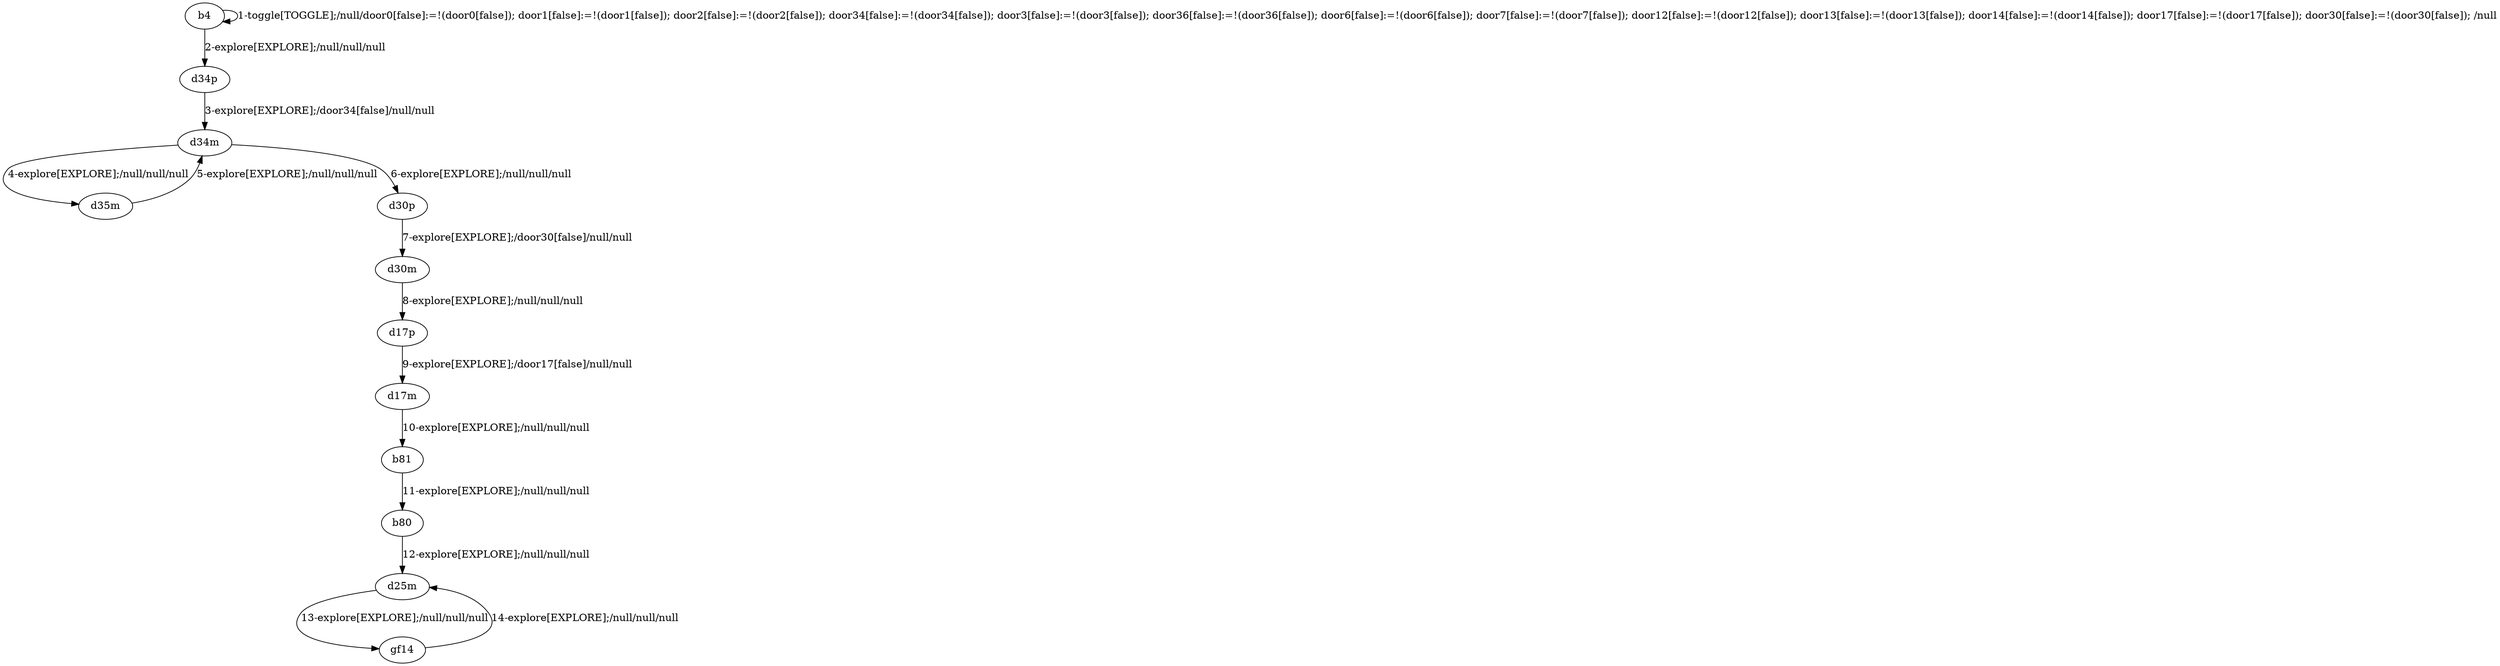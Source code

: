 # Total number of goals covered by this test: 4
# d25m --> gf14
# d17m --> b81
# b81 --> b80
# gf14 --> d25m

digraph g {
"b4" -> "b4" [label = "1-toggle[TOGGLE];/null/door0[false]:=!(door0[false]); door1[false]:=!(door1[false]); door2[false]:=!(door2[false]); door34[false]:=!(door34[false]); door3[false]:=!(door3[false]); door36[false]:=!(door36[false]); door6[false]:=!(door6[false]); door7[false]:=!(door7[false]); door12[false]:=!(door12[false]); door13[false]:=!(door13[false]); door14[false]:=!(door14[false]); door17[false]:=!(door17[false]); door30[false]:=!(door30[false]); /null"];
"b4" -> "d34p" [label = "2-explore[EXPLORE];/null/null/null"];
"d34p" -> "d34m" [label = "3-explore[EXPLORE];/door34[false]/null/null"];
"d34m" -> "d35m" [label = "4-explore[EXPLORE];/null/null/null"];
"d35m" -> "d34m" [label = "5-explore[EXPLORE];/null/null/null"];
"d34m" -> "d30p" [label = "6-explore[EXPLORE];/null/null/null"];
"d30p" -> "d30m" [label = "7-explore[EXPLORE];/door30[false]/null/null"];
"d30m" -> "d17p" [label = "8-explore[EXPLORE];/null/null/null"];
"d17p" -> "d17m" [label = "9-explore[EXPLORE];/door17[false]/null/null"];
"d17m" -> "b81" [label = "10-explore[EXPLORE];/null/null/null"];
"b81" -> "b80" [label = "11-explore[EXPLORE];/null/null/null"];
"b80" -> "d25m" [label = "12-explore[EXPLORE];/null/null/null"];
"d25m" -> "gf14" [label = "13-explore[EXPLORE];/null/null/null"];
"gf14" -> "d25m" [label = "14-explore[EXPLORE];/null/null/null"];
}